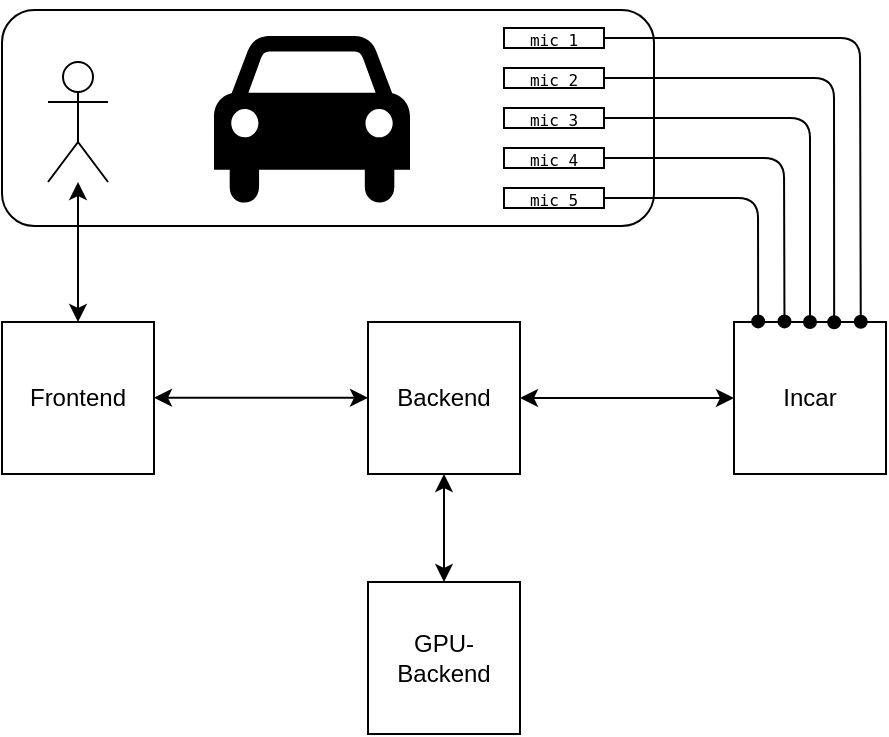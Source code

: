<mxfile>
    <diagram id="mSLeZbiUImTJK7uU2PMA" name="Page-1">
        <mxGraphModel dx="68" dy="600" grid="1" gridSize="10" guides="1" tooltips="1" connect="1" arrows="1" fold="1" page="1" pageScale="1" pageWidth="827" pageHeight="1169" math="0" shadow="0">
            <root>
                <mxCell id="0"/>
                <mxCell id="1" parent="0"/>
                <mxCell id="29" value="" style="rounded=1;whiteSpace=wrap;html=1;" vertex="1" parent="1">
                    <mxGeometry x="1894" y="414" width="326" height="108" as="geometry"/>
                </mxCell>
                <mxCell id="28" value="" style="shape=umlActor;verticalLabelPosition=bottom;verticalAlign=top;html=1;outlineConnect=0;" vertex="1" parent="1">
                    <mxGeometry x="1917" y="440" width="30" height="60" as="geometry"/>
                </mxCell>
                <mxCell id="30" value="" style="shape=mxgraph.signs.transportation.car_4;html=1;pointerEvents=1;fillColor=#000000;strokeColor=none;verticalLabelPosition=bottom;verticalAlign=top;align=center;" vertex="1" parent="1">
                    <mxGeometry x="2000" y="427" width="98" height="86" as="geometry"/>
                </mxCell>
                <mxCell id="31" value="Incar" style="whiteSpace=wrap;html=1;aspect=fixed;" vertex="1" parent="1">
                    <mxGeometry x="2260" y="570" width="76" height="76" as="geometry"/>
                </mxCell>
                <mxCell id="34" value="&lt;pre&gt;&lt;font style=&quot;font-size: 8px;&quot;&gt;mic 1&lt;/font&gt;&lt;/pre&gt;" style="rounded=0;whiteSpace=wrap;html=1;" vertex="1" parent="1">
                    <mxGeometry x="2145" y="423" width="50" height="10" as="geometry"/>
                </mxCell>
                <mxCell id="35" value="&lt;pre&gt;&lt;font style=&quot;font-size: 8px;&quot;&gt;mic 2&lt;/font&gt;&lt;/pre&gt;" style="rounded=0;whiteSpace=wrap;html=1;" vertex="1" parent="1">
                    <mxGeometry x="2145" y="443" width="50" height="10" as="geometry"/>
                </mxCell>
                <mxCell id="36" value="&lt;pre&gt;&lt;font style=&quot;font-size: 8px;&quot;&gt;mic 3&lt;/font&gt;&lt;/pre&gt;" style="rounded=0;whiteSpace=wrap;html=1;" vertex="1" parent="1">
                    <mxGeometry x="2145" y="463" width="50" height="10" as="geometry"/>
                </mxCell>
                <mxCell id="37" value="&lt;pre&gt;&lt;font style=&quot;font-size: 8px;&quot;&gt;mic 4&lt;/font&gt;&lt;/pre&gt;" style="rounded=0;whiteSpace=wrap;html=1;" vertex="1" parent="1">
                    <mxGeometry x="2145" y="483" width="50" height="10" as="geometry"/>
                </mxCell>
                <mxCell id="38" value="&lt;pre&gt;&lt;font style=&quot;font-size: 8px;&quot;&gt;mic 5&lt;/font&gt;&lt;/pre&gt;" style="rounded=0;whiteSpace=wrap;html=1;" vertex="1" parent="1">
                    <mxGeometry x="2145" y="503" width="50" height="10" as="geometry"/>
                </mxCell>
                <mxCell id="39" value="Frontend" style="whiteSpace=wrap;html=1;aspect=fixed;" vertex="1" parent="1">
                    <mxGeometry x="1894" y="570" width="76" height="76" as="geometry"/>
                </mxCell>
                <mxCell id="42" value="GPU-Backend" style="whiteSpace=wrap;html=1;aspect=fixed;" vertex="1" parent="1">
                    <mxGeometry x="2077" y="700" width="76" height="76" as="geometry"/>
                </mxCell>
                <mxCell id="44" value="" style="endArrow=oval;html=1;exitX=1;exitY=0.5;exitDx=0;exitDy=0;entryX=0.159;entryY=-0.004;entryDx=0;entryDy=0;endFill=1;entryPerimeter=0;" edge="1" parent="1" source="38" target="31">
                    <mxGeometry width="50" height="50" relative="1" as="geometry">
                        <mxPoint x="2230" y="523" as="sourcePoint"/>
                        <mxPoint x="2280" y="473" as="targetPoint"/>
                        <Array as="points">
                            <mxPoint x="2272" y="508"/>
                        </Array>
                    </mxGeometry>
                </mxCell>
                <mxCell id="46" value="" style="endArrow=oval;html=1;exitX=1;exitY=0.5;exitDx=0;exitDy=0;entryX=0.332;entryY=-0.004;entryDx=0;entryDy=0;endFill=1;entryPerimeter=0;" edge="1" parent="1" target="31">
                    <mxGeometry width="50" height="50" relative="1" as="geometry">
                        <mxPoint x="2195" y="488" as="sourcePoint"/>
                        <mxPoint x="2298" y="550" as="targetPoint"/>
                        <Array as="points">
                            <mxPoint x="2285" y="488"/>
                        </Array>
                    </mxGeometry>
                </mxCell>
                <mxCell id="47" value="" style="endArrow=oval;html=1;exitX=1;exitY=0.5;exitDx=0;exitDy=0;entryX=0.5;entryY=0;entryDx=0;entryDy=0;endFill=1;" edge="1" parent="1" target="31">
                    <mxGeometry width="50" height="50" relative="1" as="geometry">
                        <mxPoint x="2195" y="468" as="sourcePoint"/>
                        <mxPoint x="2298" y="530" as="targetPoint"/>
                        <Array as="points">
                            <mxPoint x="2298" y="468"/>
                        </Array>
                    </mxGeometry>
                </mxCell>
                <mxCell id="48" value="" style="endArrow=oval;html=1;exitX=1;exitY=0.5;exitDx=0;exitDy=0;entryX=0.659;entryY=0.002;entryDx=0;entryDy=0;endFill=1;entryPerimeter=0;" edge="1" parent="1" source="35" target="31">
                    <mxGeometry width="50" height="50" relative="1" as="geometry">
                        <mxPoint x="2195" y="448" as="sourcePoint"/>
                        <mxPoint x="2298" y="510" as="targetPoint"/>
                        <Array as="points">
                            <mxPoint x="2310" y="448"/>
                        </Array>
                    </mxGeometry>
                </mxCell>
                <mxCell id="49" value="" style="endArrow=oval;html=1;exitX=1;exitY=0.5;exitDx=0;exitDy=0;rounded=1;endFill=1;entryX=0.834;entryY=-0.002;entryDx=0;entryDy=0;entryPerimeter=0;" edge="1" parent="1" source="34" target="31">
                    <mxGeometry width="50" height="50" relative="1" as="geometry">
                        <mxPoint x="2195" y="428" as="sourcePoint"/>
                        <mxPoint x="2323" y="570" as="targetPoint"/>
                        <Array as="points">
                            <mxPoint x="2323" y="428"/>
                        </Array>
                    </mxGeometry>
                </mxCell>
                <mxCell id="55" value="Backend" style="whiteSpace=wrap;html=1;aspect=fixed;" vertex="1" parent="1">
                    <mxGeometry x="2077" y="570" width="76" height="76" as="geometry"/>
                </mxCell>
                <mxCell id="56" value="" style="endArrow=classic;startArrow=classic;html=1;rounded=1;entryX=0;entryY=0.5;entryDx=0;entryDy=0;exitX=1;exitY=0.5;exitDx=0;exitDy=0;" edge="1" parent="1" source="55" target="31">
                    <mxGeometry width="50" height="50" relative="1" as="geometry">
                        <mxPoint x="2200" y="660" as="sourcePoint"/>
                        <mxPoint x="2250" y="610" as="targetPoint"/>
                    </mxGeometry>
                </mxCell>
                <mxCell id="57" value="" style="endArrow=classic;startArrow=classic;html=1;rounded=1;entryX=0;entryY=0.5;entryDx=0;entryDy=0;exitX=1;exitY=0.5;exitDx=0;exitDy=0;" edge="1" parent="1">
                    <mxGeometry width="50" height="50" relative="1" as="geometry">
                        <mxPoint x="1970" y="607.88" as="sourcePoint"/>
                        <mxPoint x="2077" y="607.88" as="targetPoint"/>
                    </mxGeometry>
                </mxCell>
                <mxCell id="58" value="" style="endArrow=classic;startArrow=classic;html=1;rounded=1;entryX=0.5;entryY=0;entryDx=0;entryDy=0;exitX=0.5;exitY=1;exitDx=0;exitDy=0;" edge="1" parent="1" source="55" target="42">
                    <mxGeometry width="50" height="50" relative="1" as="geometry">
                        <mxPoint x="2116.5" y="670" as="sourcePoint"/>
                        <mxPoint x="2223.5" y="670" as="targetPoint"/>
                    </mxGeometry>
                </mxCell>
                <mxCell id="60" value="" style="endArrow=classic;startArrow=classic;html=1;rounded=1;entryX=0.5;entryY=0;entryDx=0;entryDy=0;" edge="1" parent="1" source="28" target="39">
                    <mxGeometry width="50" height="50" relative="1" as="geometry">
                        <mxPoint x="2290" y="550" as="sourcePoint"/>
                        <mxPoint x="1940" y="540" as="targetPoint"/>
                    </mxGeometry>
                </mxCell>
            </root>
        </mxGraphModel>
    </diagram>
</mxfile>